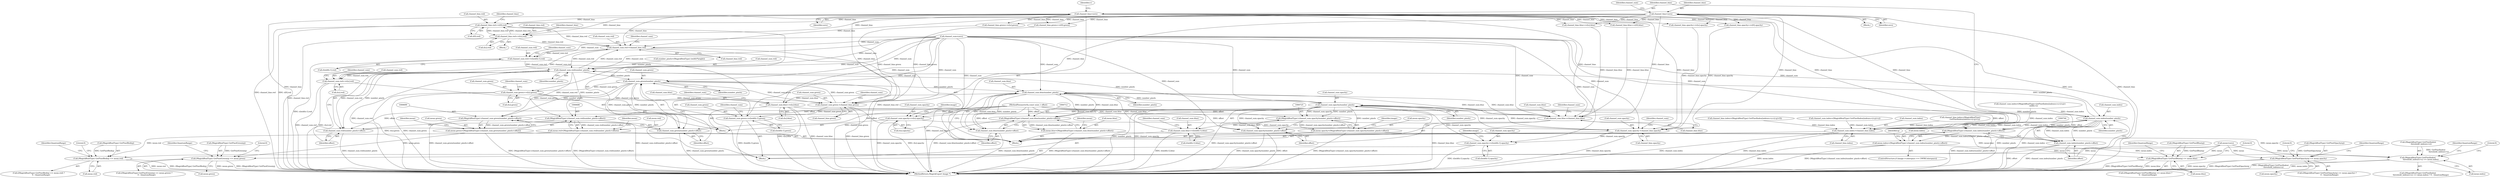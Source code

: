 digraph "0_ImageMagick6_35c7032723d85eee7318ff6c82f031fa2666b773@array" {
"1000548" [label="(Call,channel_bias.red+=r[0].red)"];
"1000533" [label="(Call,channel_bias=zero)"];
"1000358" [label="(Call,channel_bias.red+=r[u].red)"];
"1000548" [label="(Call,channel_bias.red+=r[0].red)"];
"1000316" [label="(Call,channel_bias=zero)"];
"1000498" [label="(Call,channel_sum.red-=channel_bias.red)"];
"1000606" [label="(Call,channel_sum.red+=r[width-1].red)"];
"1000688" [label="(Call,channel_sum.red/number_pixels)"];
"1000414" [label="(Call,channel_sum.red+=r[u].red)"];
"1000685" [label="(Call,(MagickRealType) (channel_sum.red/number_pixels+offset))"];
"1000681" [label="(Call,mean.red=(MagickRealType) (channel_sum.red/number_pixels+offset))"];
"1000755" [label="(Call,(MagickRealType) GetPixelRed(q) <= mean.red)"];
"1000687" [label="(Call,channel_sum.red/number_pixels+offset)"];
"1000701" [label="(Call,channel_sum.green/number_pixels)"];
"1000423" [label="(Call,channel_sum.green+=r[u].green)"];
"1000505" [label="(Call,channel_sum.green-=channel_bias.green)"];
"1000617" [label="(Call,channel_sum.green+=r[width-1].green)"];
"1000698" [label="(Call,(MagickRealType) (channel_sum.green/number_pixels+offset))"];
"1000694" [label="(Call,mean.green=(MagickRealType) (channel_sum.green/number_pixels+offset))"];
"1000768" [label="(Call,(MagickRealType) GetPixelGreen(q) <= mean.green)"];
"1000700" [label="(Call,channel_sum.green/number_pixels+offset)"];
"1000714" [label="(Call,channel_sum.blue/number_pixels)"];
"1000432" [label="(Call,channel_sum.blue+=r[u].blue)"];
"1000512" [label="(Call,channel_sum.blue-=channel_bias.blue)"];
"1000628" [label="(Call,channel_sum.blue+=r[width-1].blue)"];
"1000711" [label="(Call,(MagickRealType) (channel_sum.blue/number_pixels+offset))"];
"1000707" [label="(Call,mean.blue=(MagickRealType) (channel_sum.blue/number_pixels+offset))"];
"1000781" [label="(Call,(MagickRealType) GetPixelBlue(q) <= mean.blue)"];
"1000713" [label="(Call,channel_sum.blue/number_pixels+offset)"];
"1000727" [label="(Call,channel_sum.opacity/number_pixels)"];
"1000441" [label="(Call,channel_sum.opacity+=r[u].opacity)"];
"1000519" [label="(Call,channel_sum.opacity-=channel_bias.opacity)"];
"1000639" [label="(Call,channel_sum.opacity+=r[width-1].opacity)"];
"1000724" [label="(Call,(MagickRealType) (channel_sum.opacity/number_pixels+offset))"];
"1000720" [label="(Call,mean.opacity=(MagickRealType) (channel_sum.opacity/number_pixels+offset))"];
"1000794" [label="(Call,(MagickRealType) GetPixelOpacity(q) <= mean.opacity)"];
"1000726" [label="(Call,channel_sum.opacity/number_pixels+offset)"];
"1000746" [label="(Call,channel_sum.index/number_pixels)"];
"1000526" [label="(Call,channel_sum.index-=channel_bias.index)"];
"1000743" [label="(Call,(MagickRealType) (channel_sum.index/number_pixels+offset))"];
"1000739" [label="(Call,mean.index=(MagickRealType) (channel_sum.index/number_pixels+offset))"];
"1000815" [label="(Call,(MagickRealType) GetPixelIndex(\n          threshold_indexes+x) <= mean.index)"];
"1000745" [label="(Call,channel_sum.index/number_pixels+offset)"];
"1000509" [label="(Call,channel_bias.green)"];
"1000714" [label="(Call,channel_sum.blue/number_pixels)"];
"1000385" [label="(Call,channel_bias.opacity+=r[u].opacity)"];
"1000711" [label="(Call,(MagickRealType) (channel_sum.blue/number_pixels+offset))"];
"1000445" [label="(Call,r[u].opacity)"];
"1000362" [label="(Call,r[u].red)"];
"1000681" [label="(Call,mean.red=(MagickRealType) (channel_sum.red/number_pixels+offset))"];
"1000610" [label="(Call,r[width-1].red)"];
"1000618" [label="(Call,channel_sum.green)"];
"1000530" [label="(Call,channel_bias.index)"];
"1000498" [label="(Call,channel_sum.red-=channel_bias.red)"];
"1000696" [label="(Identifier,mean)"];
"1000505" [label="(Call,channel_sum.green-=channel_bias.green)"];
"1000210" [label="(Call,number_pixels=(MagickRealType) (width*height))"];
"1000695" [label="(Call,mean.green)"];
"1000688" [label="(Call,channel_sum.red/number_pixels)"];
"1000747" [label="(Call,channel_sum.index)"];
"1000548" [label="(Call,channel_bias.red+=r[0].red)"];
"1000726" [label="(Call,channel_sum.opacity/number_pixels+offset)"];
"1000441" [label="(Call,channel_sum.opacity+=r[u].opacity)"];
"1000240" [label="(Block,)"];
"1000724" [label="(Call,(MagickRealType) (channel_sum.opacity/number_pixels+offset))"];
"1000732" [label="(Identifier,offset)"];
"1000753" [label="(Identifier,q)"];
"1000814" [label="(Call,((MagickRealType) GetPixelIndex(\n          threshold_indexes+x) <= mean.index) ? 0 : QuantumRange)"];
"1000514" [label="(Identifier,channel_sum)"];
"1000780" [label="(Call,((MagickRealType) GetPixelBlue(q) <= mean.blue) ?\n        0 : QuantumRange)"];
"1000822" [label="(Call,mean.index)"];
"1000533" [label="(Call,channel_bias=zero)"];
"1000590" [label="(Call,channel_bias.index=(MagickRealType) GetPixelIndex(indexes+x+(r-p)+0))"];
"1000639" [label="(Call,channel_sum.opacity+=r[width-1].opacity)"];
"1000793" [label="(Call,((MagickRealType) GetPixelOpacity(q) <= mean.opacity) ?\n        0 : QuantumRange)"];
"1000709" [label="(Identifier,mean)"];
"1000456" [label="(Call,channel_sum.index=(MagickRealType) GetPixelIndex(indexes+(r-p)+u))"];
"1000685" [label="(Call,(MagickRealType) (channel_sum.red/number_pixels+offset))"];
"1000512" [label="(Call,channel_sum.blue-=channel_bias.blue)"];
"1000755" [label="(Call,(MagickRealType) GetPixelRed(q) <= mean.red)"];
"1000319" [label="(Call,channel_sum=zero)"];
"1000617" [label="(Call,channel_sum.green+=r[width-1].green)"];
"1000799" [label="(Call,mean.opacity)"];
"1000700" [label="(Call,channel_sum.green/number_pixels+offset)"];
"1000367" [label="(Call,channel_bias.green+=r[u].green)"];
"1000513" [label="(Call,channel_sum.blue)"];
"1000760" [label="(Call,mean.red)"];
"1000653" [label="(Identifier,image)"];
"1000769" [label="(Call,(MagickRealType) GetPixelGreen(q))"];
"1000414" [label="(Call,channel_sum.red+=r[u].red)"];
"1000527" [label="(Call,channel_sum.index)"];
"1000443" [label="(Identifier,channel_sum)"];
"1000453" [label="(Identifier,image)"];
"1000719" [label="(Identifier,offset)"];
"1000432" [label="(Call,channel_sum.blue+=r[u].blue)"];
"1000520" [label="(Call,channel_sum.opacity)"];
"1000740" [label="(Call,mean.index)"];
"1000816" [label="(Call,(MagickRealType) GetPixelIndex(\n          threshold_indexes+x))"];
"1000575" [label="(Call,channel_bias.opacity+=r[0].opacity)"];
"1000492" [label="(Call,mean=zero)"];
"1000557" [label="(Call,channel_bias.green+=r[0].green)"];
"1000707" [label="(Call,mean.blue=(MagickRealType) (channel_sum.blue/number_pixels+offset))"];
"1000433" [label="(Call,channel_sum.blue)"];
"1000423" [label="(Call,channel_sum.green+=r[u].green)"];
"1000400" [label="(Call,channel_bias.index=(MagickRealType)\n                GetPixelIndex(indexes+(r-p)+u))"];
"1000619" [label="(Identifier,channel_sum)"];
"1000702" [label="(Call,channel_sum.green)"];
"1000786" [label="(Call,mean.blue)"];
"1000547" [label="(Block,)"];
"1000682" [label="(Call,mean.red)"];
"1000731" [label="(Identifier,number_pixels)"];
"1000607" [label="(Call,channel_sum.red)"];
"1000889" [label="(MethodReturn,MagickExport Image *)"];
"1000728" [label="(Call,channel_sum.opacity)"];
"1000802" [label="(Literal,0)"];
"1000521" [label="(Identifier,channel_sum)"];
"1000523" [label="(Call,channel_bias.opacity)"];
"1000425" [label="(Identifier,channel_sum)"];
"1000318" [label="(Identifier,zero)"];
"1000789" [label="(Literal,0)"];
"1000794" [label="(Call,(MagickRealType) GetPixelOpacity(q) <= mean.opacity)"];
"1000436" [label="(Call,r[u].blue)"];
"1000348" [label="(Block,)"];
"1000721" [label="(Call,mean.opacity)"];
"1000490" [label="(Block,)"];
"1000427" [label="(Call,r[u].green)"];
"1000763" [label="(Literal,0)"];
"1000767" [label="(Call,((MagickRealType) GetPixelGreen(q) <= mean.green) ?\n        0 : QuantumRange)"];
"1000629" [label="(Call,channel_sum.blue)"];
"1000781" [label="(Call,(MagickRealType) GetPixelBlue(q) <= mean.blue)"];
"1000733" [label="(ControlStructure,if (image->colorspace == CMYKColorspace))"];
"1000535" [label="(Identifier,zero)"];
"1000359" [label="(Call,channel_bias.red)"];
"1000538" [label="(Identifier,v)"];
"1000722" [label="(Identifier,mean)"];
"1000777" [label="(Identifier,QuantumRange)"];
"1000320" [label="(Identifier,channel_sum)"];
"1000376" [label="(Call,channel_bias.blue+=r[u].blue)"];
"1000621" [label="(Call,r[width-1].green)"];
"1000795" [label="(Call,(MagickRealType) GetPixelOpacity(q))"];
"1000656" [label="(Call,channel_sum.index=(MagickRealType) GetPixelIndex(indexes+x+(r-p)+\n            width-1))"];
"1000826" [label="(Identifier,QuantumRange)"];
"1000776" [label="(Literal,0)"];
"1000706" [label="(Identifier,offset)"];
"1000549" [label="(Call,channel_bias.red)"];
"1000692" [label="(Identifier,number_pixels)"];
"1000713" [label="(Call,channel_sum.blue/number_pixels+offset)"];
"1000507" [label="(Identifier,channel_sum)"];
"1000358" [label="(Call,channel_bias.red+=r[u].red)"];
"1000689" [label="(Call,channel_sum.red)"];
"1000715" [label="(Call,channel_sum.blue)"];
"1000516" [label="(Call,channel_bias.blue)"];
"1000768" [label="(Call,(MagickRealType) GetPixelGreen(q) <= mean.green)"];
"1000745" [label="(Call,channel_sum.index/number_pixels+offset)"];
"1000815" [label="(Call,(MagickRealType) GetPixelIndex(\n          threshold_indexes+x) <= mean.index)"];
"1000317" [label="(Identifier,channel_bias)"];
"1000105" [label="(MethodParameterIn,const ssize_t offset)"];
"1000705" [label="(Identifier,number_pixels)"];
"1000708" [label="(Call,mean.blue)"];
"1000825" [label="(Literal,0)"];
"1000756" [label="(Call,(MagickRealType) GetPixelRed(q))"];
"1000519" [label="(Call,channel_sum.opacity-=channel_bias.opacity)"];
"1000641" [label="(Identifier,channel_sum)"];
"1000369" [label="(Identifier,channel_bias)"];
"1000750" [label="(Identifier,number_pixels)"];
"1000559" [label="(Identifier,channel_bias)"];
"1000316" [label="(Call,channel_bias=zero)"];
"1000526" [label="(Call,channel_sum.index-=channel_bias.index)"];
"1000693" [label="(Identifier,offset)"];
"1000739" [label="(Call,mean.index=(MagickRealType) (channel_sum.index/number_pixels+offset))"];
"1000718" [label="(Identifier,number_pixels)"];
"1000643" [label="(Call,r[width-1].opacity)"];
"1000552" [label="(Call,r[0].red)"];
"1000424" [label="(Call,channel_sum.green)"];
"1000803" [label="(Identifier,QuantumRange)"];
"1000628" [label="(Call,channel_sum.blue+=r[width-1].blue)"];
"1000727" [label="(Call,channel_sum.opacity/number_pixels)"];
"1000502" [label="(Call,channel_bias.red)"];
"1000499" [label="(Call,channel_sum.red)"];
"1000701" [label="(Call,channel_sum.green/number_pixels)"];
"1000694" [label="(Call,mean.green=(MagickRealType) (channel_sum.green/number_pixels+offset))"];
"1000698" [label="(Call,(MagickRealType) (channel_sum.green/number_pixels+offset))"];
"1000751" [label="(Identifier,offset)"];
"1000418" [label="(Call,r[u].red)"];
"1000743" [label="(Call,(MagickRealType) (channel_sum.index/number_pixels+offset))"];
"1000754" [label="(Call,((MagickRealType) GetPixelRed(q) <= mean.red) ?\n        0 : QuantumRange)"];
"1000782" [label="(Call,(MagickRealType) GetPixelBlue(q))"];
"1000632" [label="(Call,r[width-1].blue)"];
"1000764" [label="(Identifier,QuantumRange)"];
"1000506" [label="(Call,channel_sum.green)"];
"1000630" [label="(Identifier,channel_sum)"];
"1000790" [label="(Identifier,QuantumRange)"];
"1000528" [label="(Identifier,channel_sum)"];
"1000434" [label="(Identifier,channel_sum)"];
"1000746" [label="(Call,channel_sum.index/number_pixels)"];
"1000357" [label="(Block,)"];
"1000566" [label="(Call,channel_bias.blue+=r[0].blue)"];
"1000640" [label="(Call,channel_sum.opacity)"];
"1000736" [label="(Identifier,image)"];
"1000415" [label="(Call,channel_sum.red)"];
"1000606" [label="(Call,channel_sum.red+=r[width-1].red)"];
"1000442" [label="(Call,channel_sum.opacity)"];
"1000534" [label="(Identifier,channel_bias)"];
"1000773" [label="(Call,mean.green)"];
"1000687" [label="(Call,channel_sum.red/number_pixels+offset)"];
"1000720" [label="(Call,mean.opacity=(MagickRealType) (channel_sum.opacity/number_pixels+offset))"];
"1000548" -> "1000547"  [label="AST: "];
"1000548" -> "1000552"  [label="CFG: "];
"1000549" -> "1000548"  [label="AST: "];
"1000552" -> "1000548"  [label="AST: "];
"1000559" -> "1000548"  [label="CFG: "];
"1000548" -> "1000889"  [label="DDG: channel_bias.red"];
"1000548" -> "1000889"  [label="DDG: r[0].red"];
"1000548" -> "1000358"  [label="DDG: channel_bias.red"];
"1000548" -> "1000498"  [label="DDG: channel_bias.red"];
"1000533" -> "1000548"  [label="DDG: channel_bias"];
"1000358" -> "1000548"  [label="DDG: channel_bias.red"];
"1000316" -> "1000548"  [label="DDG: channel_bias"];
"1000533" -> "1000490"  [label="AST: "];
"1000533" -> "1000535"  [label="CFG: "];
"1000534" -> "1000533"  [label="AST: "];
"1000535" -> "1000533"  [label="AST: "];
"1000538" -> "1000533"  [label="CFG: "];
"1000533" -> "1000889"  [label="DDG: channel_bias"];
"1000533" -> "1000889"  [label="DDG: zero"];
"1000533" -> "1000358"  [label="DDG: channel_bias"];
"1000533" -> "1000367"  [label="DDG: channel_bias"];
"1000533" -> "1000376"  [label="DDG: channel_bias"];
"1000533" -> "1000385"  [label="DDG: channel_bias"];
"1000533" -> "1000498"  [label="DDG: channel_bias"];
"1000533" -> "1000505"  [label="DDG: channel_bias"];
"1000533" -> "1000512"  [label="DDG: channel_bias"];
"1000533" -> "1000519"  [label="DDG: channel_bias"];
"1000533" -> "1000526"  [label="DDG: channel_bias"];
"1000533" -> "1000557"  [label="DDG: channel_bias"];
"1000533" -> "1000566"  [label="DDG: channel_bias"];
"1000533" -> "1000575"  [label="DDG: channel_bias"];
"1000358" -> "1000357"  [label="AST: "];
"1000358" -> "1000362"  [label="CFG: "];
"1000359" -> "1000358"  [label="AST: "];
"1000362" -> "1000358"  [label="AST: "];
"1000369" -> "1000358"  [label="CFG: "];
"1000358" -> "1000889"  [label="DDG: channel_bias.red"];
"1000316" -> "1000358"  [label="DDG: channel_bias"];
"1000358" -> "1000498"  [label="DDG: channel_bias.red"];
"1000316" -> "1000240"  [label="AST: "];
"1000316" -> "1000318"  [label="CFG: "];
"1000317" -> "1000316"  [label="AST: "];
"1000318" -> "1000316"  [label="AST: "];
"1000320" -> "1000316"  [label="CFG: "];
"1000316" -> "1000889"  [label="DDG: channel_bias"];
"1000316" -> "1000367"  [label="DDG: channel_bias"];
"1000316" -> "1000376"  [label="DDG: channel_bias"];
"1000316" -> "1000385"  [label="DDG: channel_bias"];
"1000316" -> "1000498"  [label="DDG: channel_bias"];
"1000316" -> "1000505"  [label="DDG: channel_bias"];
"1000316" -> "1000512"  [label="DDG: channel_bias"];
"1000316" -> "1000519"  [label="DDG: channel_bias"];
"1000316" -> "1000526"  [label="DDG: channel_bias"];
"1000316" -> "1000557"  [label="DDG: channel_bias"];
"1000316" -> "1000566"  [label="DDG: channel_bias"];
"1000316" -> "1000575"  [label="DDG: channel_bias"];
"1000498" -> "1000490"  [label="AST: "];
"1000498" -> "1000502"  [label="CFG: "];
"1000499" -> "1000498"  [label="AST: "];
"1000502" -> "1000498"  [label="AST: "];
"1000507" -> "1000498"  [label="CFG: "];
"1000498" -> "1000889"  [label="DDG: channel_bias.red"];
"1000688" -> "1000498"  [label="DDG: channel_sum.red"];
"1000414" -> "1000498"  [label="DDG: channel_sum.red"];
"1000319" -> "1000498"  [label="DDG: channel_sum"];
"1000498" -> "1000606"  [label="DDG: channel_sum.red"];
"1000498" -> "1000688"  [label="DDG: channel_sum.red"];
"1000606" -> "1000547"  [label="AST: "];
"1000606" -> "1000610"  [label="CFG: "];
"1000607" -> "1000606"  [label="AST: "];
"1000610" -> "1000606"  [label="AST: "];
"1000619" -> "1000606"  [label="CFG: "];
"1000606" -> "1000889"  [label="DDG: r[width-1].red"];
"1000319" -> "1000606"  [label="DDG: channel_sum"];
"1000606" -> "1000688"  [label="DDG: channel_sum.red"];
"1000688" -> "1000687"  [label="AST: "];
"1000688" -> "1000692"  [label="CFG: "];
"1000689" -> "1000688"  [label="AST: "];
"1000692" -> "1000688"  [label="AST: "];
"1000693" -> "1000688"  [label="CFG: "];
"1000688" -> "1000889"  [label="DDG: channel_sum.red"];
"1000688" -> "1000414"  [label="DDG: channel_sum.red"];
"1000688" -> "1000685"  [label="DDG: channel_sum.red"];
"1000688" -> "1000685"  [label="DDG: number_pixels"];
"1000688" -> "1000687"  [label="DDG: channel_sum.red"];
"1000688" -> "1000687"  [label="DDG: number_pixels"];
"1000319" -> "1000688"  [label="DDG: channel_sum"];
"1000746" -> "1000688"  [label="DDG: number_pixels"];
"1000727" -> "1000688"  [label="DDG: number_pixels"];
"1000210" -> "1000688"  [label="DDG: number_pixels"];
"1000688" -> "1000701"  [label="DDG: number_pixels"];
"1000414" -> "1000348"  [label="AST: "];
"1000414" -> "1000418"  [label="CFG: "];
"1000415" -> "1000414"  [label="AST: "];
"1000418" -> "1000414"  [label="AST: "];
"1000425" -> "1000414"  [label="CFG: "];
"1000414" -> "1000889"  [label="DDG: r[u].red"];
"1000414" -> "1000889"  [label="DDG: channel_sum.red"];
"1000319" -> "1000414"  [label="DDG: channel_sum"];
"1000685" -> "1000681"  [label="AST: "];
"1000685" -> "1000687"  [label="CFG: "];
"1000686" -> "1000685"  [label="AST: "];
"1000687" -> "1000685"  [label="AST: "];
"1000681" -> "1000685"  [label="CFG: "];
"1000685" -> "1000889"  [label="DDG: channel_sum.red/number_pixels+offset"];
"1000685" -> "1000681"  [label="DDG: channel_sum.red/number_pixels+offset"];
"1000105" -> "1000685"  [label="DDG: offset"];
"1000681" -> "1000490"  [label="AST: "];
"1000682" -> "1000681"  [label="AST: "];
"1000696" -> "1000681"  [label="CFG: "];
"1000681" -> "1000889"  [label="DDG: (MagickRealType) (channel_sum.red/number_pixels+offset)"];
"1000681" -> "1000755"  [label="DDG: mean.red"];
"1000755" -> "1000754"  [label="AST: "];
"1000755" -> "1000760"  [label="CFG: "];
"1000756" -> "1000755"  [label="AST: "];
"1000760" -> "1000755"  [label="AST: "];
"1000763" -> "1000755"  [label="CFG: "];
"1000764" -> "1000755"  [label="CFG: "];
"1000755" -> "1000889"  [label="DDG: mean.red"];
"1000755" -> "1000889"  [label="DDG: (MagickRealType) GetPixelRed(q)"];
"1000756" -> "1000755"  [label="DDG: GetPixelRed(q)"];
"1000492" -> "1000755"  [label="DDG: mean"];
"1000687" -> "1000693"  [label="CFG: "];
"1000693" -> "1000687"  [label="AST: "];
"1000687" -> "1000889"  [label="DDG: channel_sum.red/number_pixels"];
"1000105" -> "1000687"  [label="DDG: offset"];
"1000701" -> "1000700"  [label="AST: "];
"1000701" -> "1000705"  [label="CFG: "];
"1000702" -> "1000701"  [label="AST: "];
"1000705" -> "1000701"  [label="AST: "];
"1000706" -> "1000701"  [label="CFG: "];
"1000701" -> "1000889"  [label="DDG: channel_sum.green"];
"1000701" -> "1000423"  [label="DDG: channel_sum.green"];
"1000701" -> "1000505"  [label="DDG: channel_sum.green"];
"1000701" -> "1000698"  [label="DDG: channel_sum.green"];
"1000701" -> "1000698"  [label="DDG: number_pixels"];
"1000701" -> "1000700"  [label="DDG: channel_sum.green"];
"1000701" -> "1000700"  [label="DDG: number_pixels"];
"1000505" -> "1000701"  [label="DDG: channel_sum.green"];
"1000617" -> "1000701"  [label="DDG: channel_sum.green"];
"1000319" -> "1000701"  [label="DDG: channel_sum"];
"1000701" -> "1000714"  [label="DDG: number_pixels"];
"1000423" -> "1000348"  [label="AST: "];
"1000423" -> "1000427"  [label="CFG: "];
"1000424" -> "1000423"  [label="AST: "];
"1000427" -> "1000423"  [label="AST: "];
"1000434" -> "1000423"  [label="CFG: "];
"1000423" -> "1000889"  [label="DDG: r[u].green"];
"1000423" -> "1000889"  [label="DDG: channel_sum.green"];
"1000319" -> "1000423"  [label="DDG: channel_sum"];
"1000423" -> "1000505"  [label="DDG: channel_sum.green"];
"1000505" -> "1000490"  [label="AST: "];
"1000505" -> "1000509"  [label="CFG: "];
"1000506" -> "1000505"  [label="AST: "];
"1000509" -> "1000505"  [label="AST: "];
"1000514" -> "1000505"  [label="CFG: "];
"1000505" -> "1000889"  [label="DDG: channel_bias.green"];
"1000367" -> "1000505"  [label="DDG: channel_bias.green"];
"1000557" -> "1000505"  [label="DDG: channel_bias.green"];
"1000319" -> "1000505"  [label="DDG: channel_sum"];
"1000505" -> "1000617"  [label="DDG: channel_sum.green"];
"1000617" -> "1000547"  [label="AST: "];
"1000617" -> "1000621"  [label="CFG: "];
"1000618" -> "1000617"  [label="AST: "];
"1000621" -> "1000617"  [label="AST: "];
"1000630" -> "1000617"  [label="CFG: "];
"1000617" -> "1000889"  [label="DDG: r[width-1].green"];
"1000319" -> "1000617"  [label="DDG: channel_sum"];
"1000698" -> "1000694"  [label="AST: "];
"1000698" -> "1000700"  [label="CFG: "];
"1000699" -> "1000698"  [label="AST: "];
"1000700" -> "1000698"  [label="AST: "];
"1000694" -> "1000698"  [label="CFG: "];
"1000698" -> "1000889"  [label="DDG: channel_sum.green/number_pixels+offset"];
"1000698" -> "1000694"  [label="DDG: channel_sum.green/number_pixels+offset"];
"1000105" -> "1000698"  [label="DDG: offset"];
"1000694" -> "1000490"  [label="AST: "];
"1000695" -> "1000694"  [label="AST: "];
"1000709" -> "1000694"  [label="CFG: "];
"1000694" -> "1000889"  [label="DDG: (MagickRealType) (channel_sum.green/number_pixels+offset)"];
"1000694" -> "1000768"  [label="DDG: mean.green"];
"1000768" -> "1000767"  [label="AST: "];
"1000768" -> "1000773"  [label="CFG: "];
"1000769" -> "1000768"  [label="AST: "];
"1000773" -> "1000768"  [label="AST: "];
"1000776" -> "1000768"  [label="CFG: "];
"1000777" -> "1000768"  [label="CFG: "];
"1000768" -> "1000889"  [label="DDG: mean.green"];
"1000768" -> "1000889"  [label="DDG: (MagickRealType) GetPixelGreen(q)"];
"1000769" -> "1000768"  [label="DDG: GetPixelGreen(q)"];
"1000492" -> "1000768"  [label="DDG: mean"];
"1000700" -> "1000706"  [label="CFG: "];
"1000706" -> "1000700"  [label="AST: "];
"1000700" -> "1000889"  [label="DDG: channel_sum.green/number_pixels"];
"1000105" -> "1000700"  [label="DDG: offset"];
"1000714" -> "1000713"  [label="AST: "];
"1000714" -> "1000718"  [label="CFG: "];
"1000715" -> "1000714"  [label="AST: "];
"1000718" -> "1000714"  [label="AST: "];
"1000719" -> "1000714"  [label="CFG: "];
"1000714" -> "1000889"  [label="DDG: channel_sum.blue"];
"1000714" -> "1000432"  [label="DDG: channel_sum.blue"];
"1000714" -> "1000512"  [label="DDG: channel_sum.blue"];
"1000714" -> "1000711"  [label="DDG: channel_sum.blue"];
"1000714" -> "1000711"  [label="DDG: number_pixels"];
"1000714" -> "1000713"  [label="DDG: channel_sum.blue"];
"1000714" -> "1000713"  [label="DDG: number_pixels"];
"1000628" -> "1000714"  [label="DDG: channel_sum.blue"];
"1000512" -> "1000714"  [label="DDG: channel_sum.blue"];
"1000319" -> "1000714"  [label="DDG: channel_sum"];
"1000714" -> "1000727"  [label="DDG: number_pixels"];
"1000432" -> "1000348"  [label="AST: "];
"1000432" -> "1000436"  [label="CFG: "];
"1000433" -> "1000432"  [label="AST: "];
"1000436" -> "1000432"  [label="AST: "];
"1000443" -> "1000432"  [label="CFG: "];
"1000432" -> "1000889"  [label="DDG: r[u].blue"];
"1000432" -> "1000889"  [label="DDG: channel_sum.blue"];
"1000319" -> "1000432"  [label="DDG: channel_sum"];
"1000432" -> "1000512"  [label="DDG: channel_sum.blue"];
"1000512" -> "1000490"  [label="AST: "];
"1000512" -> "1000516"  [label="CFG: "];
"1000513" -> "1000512"  [label="AST: "];
"1000516" -> "1000512"  [label="AST: "];
"1000521" -> "1000512"  [label="CFG: "];
"1000512" -> "1000889"  [label="DDG: channel_bias.blue"];
"1000376" -> "1000512"  [label="DDG: channel_bias.blue"];
"1000566" -> "1000512"  [label="DDG: channel_bias.blue"];
"1000319" -> "1000512"  [label="DDG: channel_sum"];
"1000512" -> "1000628"  [label="DDG: channel_sum.blue"];
"1000628" -> "1000547"  [label="AST: "];
"1000628" -> "1000632"  [label="CFG: "];
"1000629" -> "1000628"  [label="AST: "];
"1000632" -> "1000628"  [label="AST: "];
"1000641" -> "1000628"  [label="CFG: "];
"1000628" -> "1000889"  [label="DDG: r[width-1].blue"];
"1000319" -> "1000628"  [label="DDG: channel_sum"];
"1000711" -> "1000707"  [label="AST: "];
"1000711" -> "1000713"  [label="CFG: "];
"1000712" -> "1000711"  [label="AST: "];
"1000713" -> "1000711"  [label="AST: "];
"1000707" -> "1000711"  [label="CFG: "];
"1000711" -> "1000889"  [label="DDG: channel_sum.blue/number_pixels+offset"];
"1000711" -> "1000707"  [label="DDG: channel_sum.blue/number_pixels+offset"];
"1000105" -> "1000711"  [label="DDG: offset"];
"1000707" -> "1000490"  [label="AST: "];
"1000708" -> "1000707"  [label="AST: "];
"1000722" -> "1000707"  [label="CFG: "];
"1000707" -> "1000889"  [label="DDG: (MagickRealType) (channel_sum.blue/number_pixels+offset)"];
"1000707" -> "1000781"  [label="DDG: mean.blue"];
"1000781" -> "1000780"  [label="AST: "];
"1000781" -> "1000786"  [label="CFG: "];
"1000782" -> "1000781"  [label="AST: "];
"1000786" -> "1000781"  [label="AST: "];
"1000789" -> "1000781"  [label="CFG: "];
"1000790" -> "1000781"  [label="CFG: "];
"1000781" -> "1000889"  [label="DDG: (MagickRealType) GetPixelBlue(q)"];
"1000781" -> "1000889"  [label="DDG: mean.blue"];
"1000782" -> "1000781"  [label="DDG: GetPixelBlue(q)"];
"1000492" -> "1000781"  [label="DDG: mean"];
"1000713" -> "1000719"  [label="CFG: "];
"1000719" -> "1000713"  [label="AST: "];
"1000713" -> "1000889"  [label="DDG: channel_sum.blue/number_pixels"];
"1000105" -> "1000713"  [label="DDG: offset"];
"1000727" -> "1000726"  [label="AST: "];
"1000727" -> "1000731"  [label="CFG: "];
"1000728" -> "1000727"  [label="AST: "];
"1000731" -> "1000727"  [label="AST: "];
"1000732" -> "1000727"  [label="CFG: "];
"1000727" -> "1000889"  [label="DDG: number_pixels"];
"1000727" -> "1000889"  [label="DDG: channel_sum.opacity"];
"1000727" -> "1000441"  [label="DDG: channel_sum.opacity"];
"1000727" -> "1000519"  [label="DDG: channel_sum.opacity"];
"1000727" -> "1000724"  [label="DDG: channel_sum.opacity"];
"1000727" -> "1000724"  [label="DDG: number_pixels"];
"1000727" -> "1000726"  [label="DDG: channel_sum.opacity"];
"1000727" -> "1000726"  [label="DDG: number_pixels"];
"1000319" -> "1000727"  [label="DDG: channel_sum"];
"1000519" -> "1000727"  [label="DDG: channel_sum.opacity"];
"1000639" -> "1000727"  [label="DDG: channel_sum.opacity"];
"1000727" -> "1000746"  [label="DDG: number_pixels"];
"1000441" -> "1000348"  [label="AST: "];
"1000441" -> "1000445"  [label="CFG: "];
"1000442" -> "1000441"  [label="AST: "];
"1000445" -> "1000441"  [label="AST: "];
"1000453" -> "1000441"  [label="CFG: "];
"1000441" -> "1000889"  [label="DDG: channel_sum.opacity"];
"1000441" -> "1000889"  [label="DDG: r[u].opacity"];
"1000319" -> "1000441"  [label="DDG: channel_sum"];
"1000441" -> "1000519"  [label="DDG: channel_sum.opacity"];
"1000519" -> "1000490"  [label="AST: "];
"1000519" -> "1000523"  [label="CFG: "];
"1000520" -> "1000519"  [label="AST: "];
"1000523" -> "1000519"  [label="AST: "];
"1000528" -> "1000519"  [label="CFG: "];
"1000519" -> "1000889"  [label="DDG: channel_bias.opacity"];
"1000575" -> "1000519"  [label="DDG: channel_bias.opacity"];
"1000385" -> "1000519"  [label="DDG: channel_bias.opacity"];
"1000319" -> "1000519"  [label="DDG: channel_sum"];
"1000519" -> "1000639"  [label="DDG: channel_sum.opacity"];
"1000639" -> "1000547"  [label="AST: "];
"1000639" -> "1000643"  [label="CFG: "];
"1000640" -> "1000639"  [label="AST: "];
"1000643" -> "1000639"  [label="AST: "];
"1000653" -> "1000639"  [label="CFG: "];
"1000639" -> "1000889"  [label="DDG: r[width-1].opacity"];
"1000319" -> "1000639"  [label="DDG: channel_sum"];
"1000724" -> "1000720"  [label="AST: "];
"1000724" -> "1000726"  [label="CFG: "];
"1000725" -> "1000724"  [label="AST: "];
"1000726" -> "1000724"  [label="AST: "];
"1000720" -> "1000724"  [label="CFG: "];
"1000724" -> "1000889"  [label="DDG: channel_sum.opacity/number_pixels+offset"];
"1000724" -> "1000720"  [label="DDG: channel_sum.opacity/number_pixels+offset"];
"1000105" -> "1000724"  [label="DDG: offset"];
"1000720" -> "1000490"  [label="AST: "];
"1000721" -> "1000720"  [label="AST: "];
"1000736" -> "1000720"  [label="CFG: "];
"1000720" -> "1000889"  [label="DDG: (MagickRealType) (channel_sum.opacity/number_pixels+offset)"];
"1000720" -> "1000794"  [label="DDG: mean.opacity"];
"1000794" -> "1000793"  [label="AST: "];
"1000794" -> "1000799"  [label="CFG: "];
"1000795" -> "1000794"  [label="AST: "];
"1000799" -> "1000794"  [label="AST: "];
"1000802" -> "1000794"  [label="CFG: "];
"1000803" -> "1000794"  [label="CFG: "];
"1000794" -> "1000889"  [label="DDG: (MagickRealType) GetPixelOpacity(q)"];
"1000794" -> "1000889"  [label="DDG: mean.opacity"];
"1000795" -> "1000794"  [label="DDG: GetPixelOpacity(q)"];
"1000492" -> "1000794"  [label="DDG: mean"];
"1000726" -> "1000732"  [label="CFG: "];
"1000732" -> "1000726"  [label="AST: "];
"1000726" -> "1000889"  [label="DDG: channel_sum.opacity/number_pixels"];
"1000726" -> "1000889"  [label="DDG: offset"];
"1000105" -> "1000726"  [label="DDG: offset"];
"1000746" -> "1000745"  [label="AST: "];
"1000746" -> "1000750"  [label="CFG: "];
"1000747" -> "1000746"  [label="AST: "];
"1000750" -> "1000746"  [label="AST: "];
"1000751" -> "1000746"  [label="CFG: "];
"1000746" -> "1000889"  [label="DDG: channel_sum.index"];
"1000746" -> "1000889"  [label="DDG: number_pixels"];
"1000746" -> "1000526"  [label="DDG: channel_sum.index"];
"1000746" -> "1000743"  [label="DDG: channel_sum.index"];
"1000746" -> "1000743"  [label="DDG: number_pixels"];
"1000746" -> "1000745"  [label="DDG: channel_sum.index"];
"1000746" -> "1000745"  [label="DDG: number_pixels"];
"1000526" -> "1000746"  [label="DDG: channel_sum.index"];
"1000656" -> "1000746"  [label="DDG: channel_sum.index"];
"1000319" -> "1000746"  [label="DDG: channel_sum"];
"1000526" -> "1000490"  [label="AST: "];
"1000526" -> "1000530"  [label="CFG: "];
"1000527" -> "1000526"  [label="AST: "];
"1000530" -> "1000526"  [label="AST: "];
"1000534" -> "1000526"  [label="CFG: "];
"1000526" -> "1000889"  [label="DDG: channel_bias.index"];
"1000526" -> "1000889"  [label="DDG: channel_sum.index"];
"1000400" -> "1000526"  [label="DDG: channel_bias.index"];
"1000590" -> "1000526"  [label="DDG: channel_bias.index"];
"1000456" -> "1000526"  [label="DDG: channel_sum.index"];
"1000656" -> "1000526"  [label="DDG: channel_sum.index"];
"1000319" -> "1000526"  [label="DDG: channel_sum"];
"1000743" -> "1000739"  [label="AST: "];
"1000743" -> "1000745"  [label="CFG: "];
"1000744" -> "1000743"  [label="AST: "];
"1000745" -> "1000743"  [label="AST: "];
"1000739" -> "1000743"  [label="CFG: "];
"1000743" -> "1000889"  [label="DDG: channel_sum.index/number_pixels+offset"];
"1000743" -> "1000739"  [label="DDG: channel_sum.index/number_pixels+offset"];
"1000105" -> "1000743"  [label="DDG: offset"];
"1000739" -> "1000733"  [label="AST: "];
"1000740" -> "1000739"  [label="AST: "];
"1000753" -> "1000739"  [label="CFG: "];
"1000739" -> "1000889"  [label="DDG: mean.index"];
"1000739" -> "1000889"  [label="DDG: (MagickRealType) (channel_sum.index/number_pixels+offset)"];
"1000739" -> "1000815"  [label="DDG: mean.index"];
"1000815" -> "1000814"  [label="AST: "];
"1000815" -> "1000822"  [label="CFG: "];
"1000816" -> "1000815"  [label="AST: "];
"1000822" -> "1000815"  [label="AST: "];
"1000825" -> "1000815"  [label="CFG: "];
"1000826" -> "1000815"  [label="CFG: "];
"1000815" -> "1000889"  [label="DDG: (MagickRealType) GetPixelIndex(\n          threshold_indexes+x)"];
"1000815" -> "1000889"  [label="DDG: mean.index"];
"1000816" -> "1000815"  [label="DDG: GetPixelIndex(\n          threshold_indexes+x)"];
"1000492" -> "1000815"  [label="DDG: mean"];
"1000745" -> "1000751"  [label="CFG: "];
"1000751" -> "1000745"  [label="AST: "];
"1000745" -> "1000889"  [label="DDG: offset"];
"1000745" -> "1000889"  [label="DDG: channel_sum.index/number_pixels"];
"1000105" -> "1000745"  [label="DDG: offset"];
}
